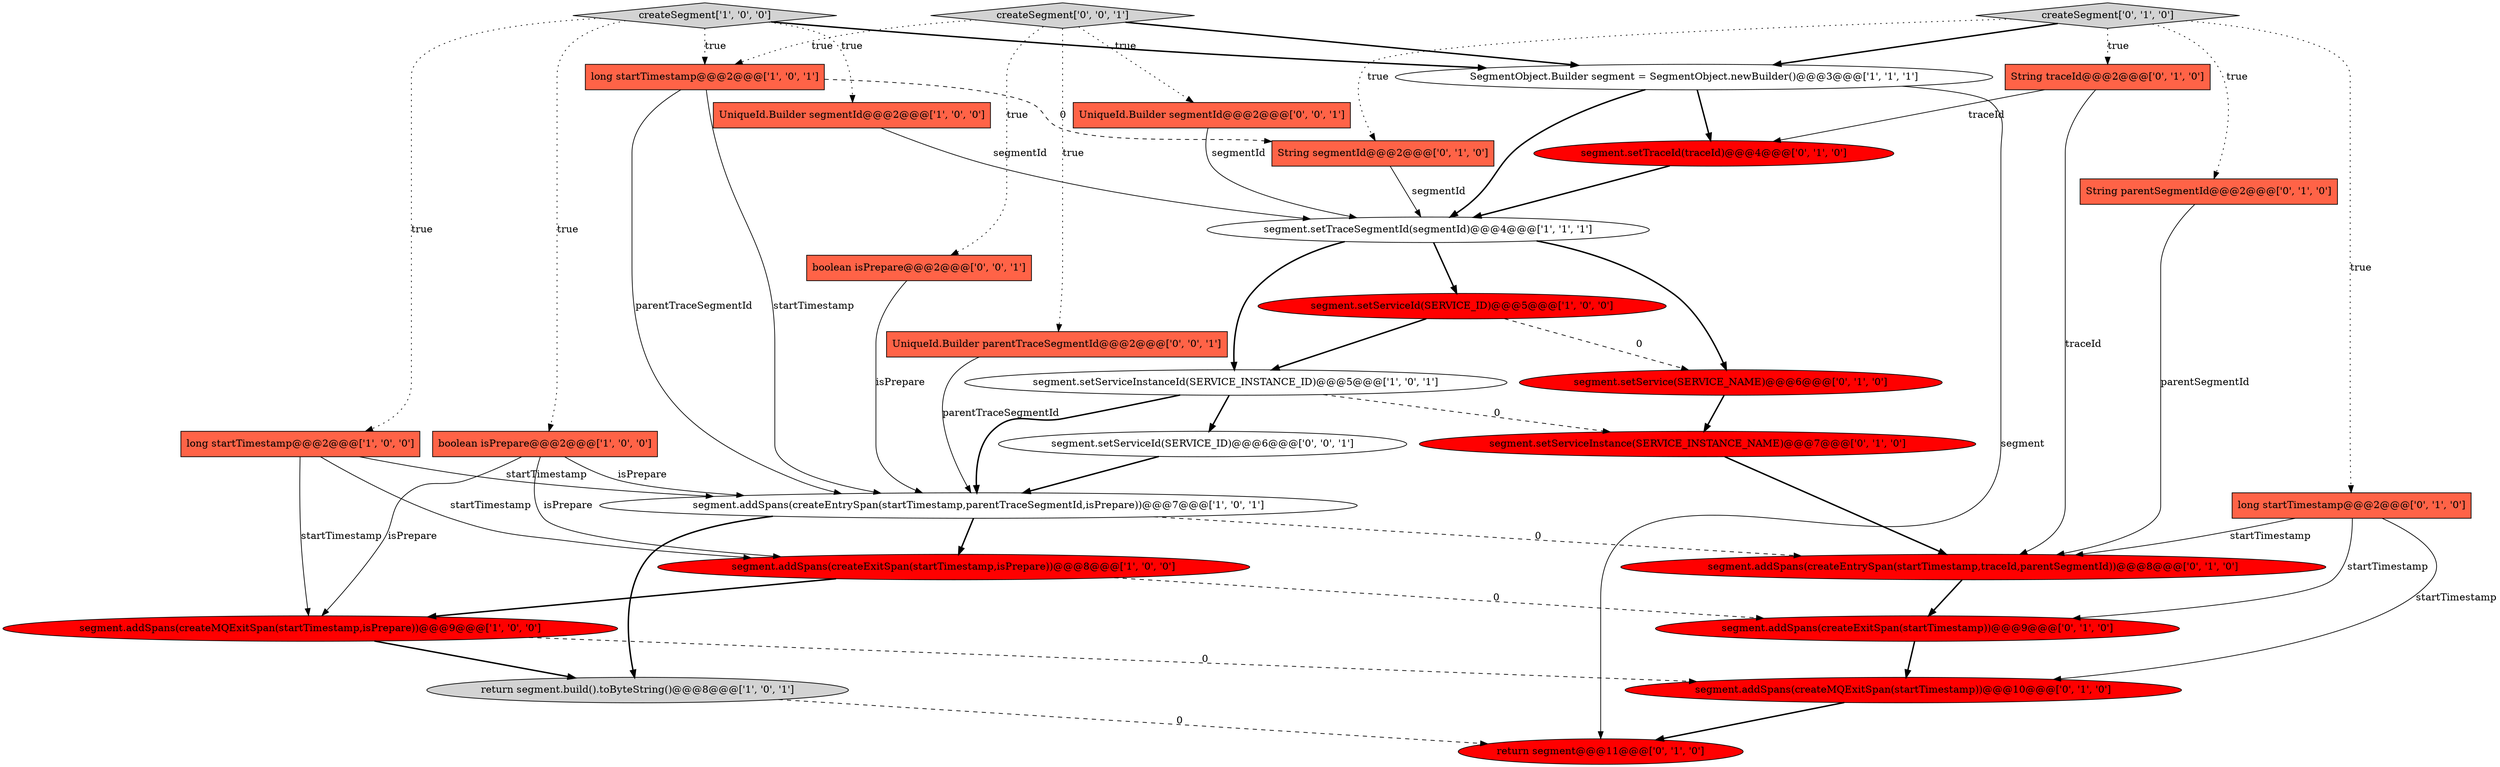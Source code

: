 digraph {
15 [style = filled, label = "segment.setService(SERVICE_NAME)@@@6@@@['0', '1', '0']", fillcolor = red, shape = ellipse image = "AAA1AAABBB2BBB"];
0 [style = filled, label = "return segment.build().toByteString()@@@8@@@['1', '0', '1']", fillcolor = lightgray, shape = ellipse image = "AAA0AAABBB1BBB"];
23 [style = filled, label = "createSegment['0', '1', '0']", fillcolor = lightgray, shape = diamond image = "AAA0AAABBB2BBB"];
24 [style = filled, label = "segment.addSpans(createExitSpan(startTimestamp))@@@9@@@['0', '1', '0']", fillcolor = red, shape = ellipse image = "AAA1AAABBB2BBB"];
27 [style = filled, label = "UniqueId.Builder segmentId@@@2@@@['0', '0', '1']", fillcolor = tomato, shape = box image = "AAA0AAABBB3BBB"];
16 [style = filled, label = "segment.addSpans(createEntrySpan(startTimestamp,traceId,parentSegmentId))@@@8@@@['0', '1', '0']", fillcolor = red, shape = ellipse image = "AAA1AAABBB2BBB"];
18 [style = filled, label = "long startTimestamp@@@2@@@['0', '1', '0']", fillcolor = tomato, shape = box image = "AAA0AAABBB2BBB"];
6 [style = filled, label = "SegmentObject.Builder segment = SegmentObject.newBuilder()@@@3@@@['1', '1', '1']", fillcolor = white, shape = ellipse image = "AAA0AAABBB1BBB"];
9 [style = filled, label = "UniqueId.Builder segmentId@@@2@@@['1', '0', '0']", fillcolor = tomato, shape = box image = "AAA0AAABBB1BBB"];
29 [style = filled, label = "segment.setServiceId(SERVICE_ID)@@@6@@@['0', '0', '1']", fillcolor = white, shape = ellipse image = "AAA0AAABBB3BBB"];
21 [style = filled, label = "segment.setServiceInstance(SERVICE_INSTANCE_NAME)@@@7@@@['0', '1', '0']", fillcolor = red, shape = ellipse image = "AAA1AAABBB2BBB"];
8 [style = filled, label = "segment.addSpans(createEntrySpan(startTimestamp,parentTraceSegmentId,isPrepare))@@@7@@@['1', '0', '1']", fillcolor = white, shape = ellipse image = "AAA0AAABBB1BBB"];
2 [style = filled, label = "segment.setServiceInstanceId(SERVICE_INSTANCE_ID)@@@5@@@['1', '0', '1']", fillcolor = white, shape = ellipse image = "AAA0AAABBB1BBB"];
10 [style = filled, label = "boolean isPrepare@@@2@@@['1', '0', '0']", fillcolor = tomato, shape = box image = "AAA0AAABBB1BBB"];
12 [style = filled, label = "long startTimestamp@@@2@@@['1', '0', '1']", fillcolor = tomato, shape = box image = "AAA0AAABBB1BBB"];
11 [style = filled, label = "long startTimestamp@@@2@@@['1', '0', '0']", fillcolor = tomato, shape = box image = "AAA0AAABBB1BBB"];
14 [style = filled, label = "String parentSegmentId@@@2@@@['0', '1', '0']", fillcolor = tomato, shape = box image = "AAA0AAABBB2BBB"];
22 [style = filled, label = "segment.addSpans(createMQExitSpan(startTimestamp))@@@10@@@['0', '1', '0']", fillcolor = red, shape = ellipse image = "AAA1AAABBB2BBB"];
13 [style = filled, label = "String traceId@@@2@@@['0', '1', '0']", fillcolor = tomato, shape = box image = "AAA0AAABBB2BBB"];
1 [style = filled, label = "segment.addSpans(createExitSpan(startTimestamp,isPrepare))@@@8@@@['1', '0', '0']", fillcolor = red, shape = ellipse image = "AAA1AAABBB1BBB"];
26 [style = filled, label = "boolean isPrepare@@@2@@@['0', '0', '1']", fillcolor = tomato, shape = box image = "AAA0AAABBB3BBB"];
28 [style = filled, label = "UniqueId.Builder parentTraceSegmentId@@@2@@@['0', '0', '1']", fillcolor = tomato, shape = box image = "AAA0AAABBB3BBB"];
20 [style = filled, label = "String segmentId@@@2@@@['0', '1', '0']", fillcolor = tomato, shape = box image = "AAA1AAABBB2BBB"];
5 [style = filled, label = "createSegment['1', '0', '0']", fillcolor = lightgray, shape = diamond image = "AAA0AAABBB1BBB"];
19 [style = filled, label = "segment.setTraceId(traceId)@@@4@@@['0', '1', '0']", fillcolor = red, shape = ellipse image = "AAA1AAABBB2BBB"];
25 [style = filled, label = "createSegment['0', '0', '1']", fillcolor = lightgray, shape = diamond image = "AAA0AAABBB3BBB"];
7 [style = filled, label = "segment.setTraceSegmentId(segmentId)@@@4@@@['1', '1', '1']", fillcolor = white, shape = ellipse image = "AAA0AAABBB1BBB"];
3 [style = filled, label = "segment.setServiceId(SERVICE_ID)@@@5@@@['1', '0', '0']", fillcolor = red, shape = ellipse image = "AAA1AAABBB1BBB"];
4 [style = filled, label = "segment.addSpans(createMQExitSpan(startTimestamp,isPrepare))@@@9@@@['1', '0', '0']", fillcolor = red, shape = ellipse image = "AAA1AAABBB1BBB"];
17 [style = filled, label = "return segment@@@11@@@['0', '1', '0']", fillcolor = red, shape = ellipse image = "AAA1AAABBB2BBB"];
29->8 [style = bold, label=""];
1->4 [style = bold, label=""];
8->16 [style = dashed, label="0"];
28->8 [style = solid, label="parentTraceSegmentId"];
12->20 [style = dashed, label="0"];
11->4 [style = solid, label="startTimestamp"];
12->8 [style = solid, label="startTimestamp"];
18->16 [style = solid, label="startTimestamp"];
6->17 [style = solid, label="segment"];
15->21 [style = bold, label=""];
5->10 [style = dotted, label="true"];
16->24 [style = bold, label=""];
9->7 [style = solid, label="segmentId"];
12->8 [style = solid, label="parentTraceSegmentId"];
25->12 [style = dotted, label="true"];
18->22 [style = solid, label="startTimestamp"];
25->28 [style = dotted, label="true"];
6->19 [style = bold, label=""];
4->22 [style = dashed, label="0"];
13->19 [style = solid, label="traceId"];
11->1 [style = solid, label="startTimestamp"];
5->12 [style = dotted, label="true"];
25->6 [style = bold, label=""];
24->22 [style = bold, label=""];
0->17 [style = dashed, label="0"];
7->3 [style = bold, label=""];
4->0 [style = bold, label=""];
8->0 [style = bold, label=""];
8->1 [style = bold, label=""];
23->14 [style = dotted, label="true"];
10->4 [style = solid, label="isPrepare"];
23->20 [style = dotted, label="true"];
10->1 [style = solid, label="isPrepare"];
5->11 [style = dotted, label="true"];
11->8 [style = solid, label="startTimestamp"];
13->16 [style = solid, label="traceId"];
3->2 [style = bold, label=""];
5->6 [style = bold, label=""];
23->18 [style = dotted, label="true"];
2->21 [style = dashed, label="0"];
1->24 [style = dashed, label="0"];
20->7 [style = solid, label="segmentId"];
7->2 [style = bold, label=""];
23->6 [style = bold, label=""];
26->8 [style = solid, label="isPrepare"];
23->13 [style = dotted, label="true"];
21->16 [style = bold, label=""];
22->17 [style = bold, label=""];
5->9 [style = dotted, label="true"];
7->15 [style = bold, label=""];
3->15 [style = dashed, label="0"];
18->24 [style = solid, label="startTimestamp"];
6->7 [style = bold, label=""];
27->7 [style = solid, label="segmentId"];
2->29 [style = bold, label=""];
25->27 [style = dotted, label="true"];
19->7 [style = bold, label=""];
25->26 [style = dotted, label="true"];
2->8 [style = bold, label=""];
14->16 [style = solid, label="parentSegmentId"];
10->8 [style = solid, label="isPrepare"];
}
